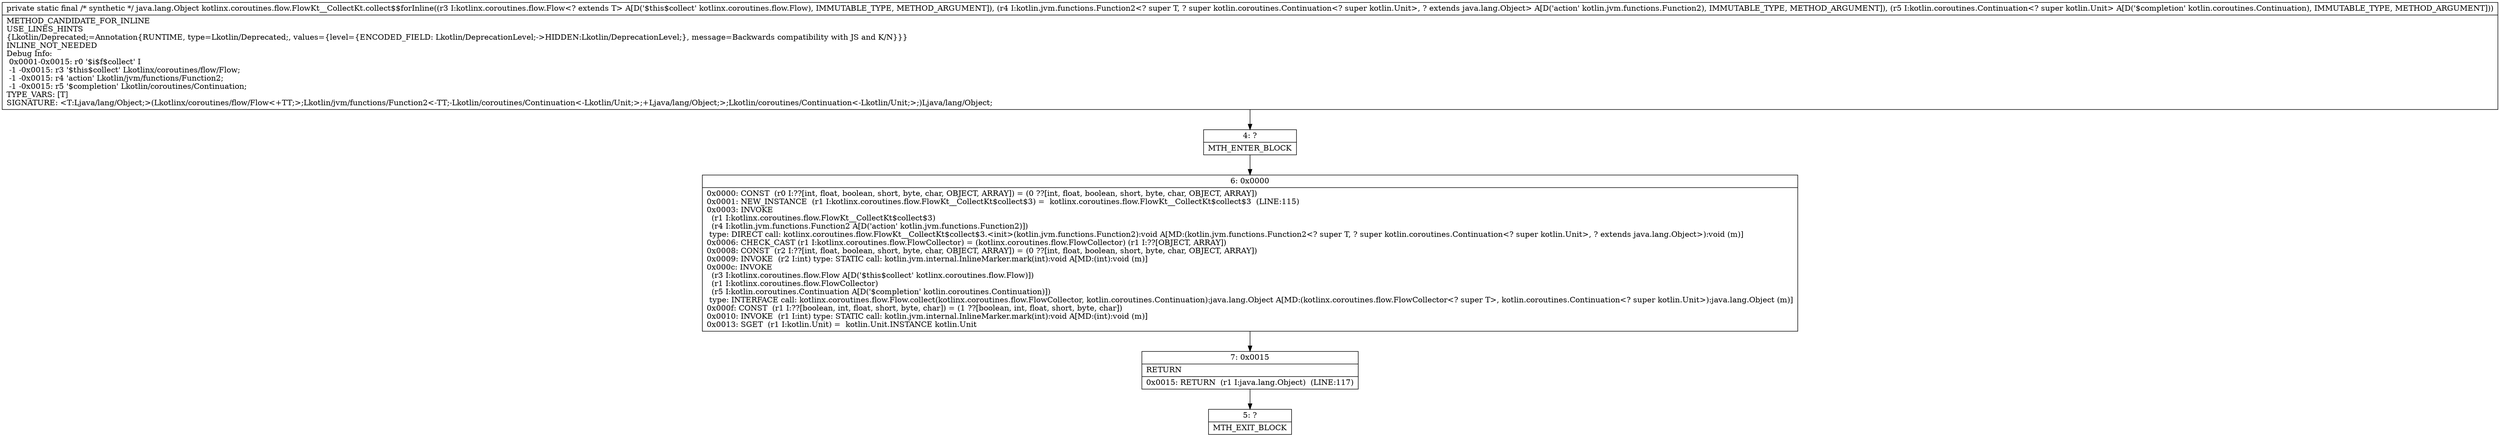 digraph "CFG forkotlinx.coroutines.flow.FlowKt__CollectKt.collect$$forInline(Lkotlinx\/coroutines\/flow\/Flow;Lkotlin\/jvm\/functions\/Function2;Lkotlin\/coroutines\/Continuation;)Ljava\/lang\/Object;" {
Node_4 [shape=record,label="{4\:\ ?|MTH_ENTER_BLOCK\l}"];
Node_6 [shape=record,label="{6\:\ 0x0000|0x0000: CONST  (r0 I:??[int, float, boolean, short, byte, char, OBJECT, ARRAY]) = (0 ??[int, float, boolean, short, byte, char, OBJECT, ARRAY]) \l0x0001: NEW_INSTANCE  (r1 I:kotlinx.coroutines.flow.FlowKt__CollectKt$collect$3) =  kotlinx.coroutines.flow.FlowKt__CollectKt$collect$3  (LINE:115)\l0x0003: INVOKE  \l  (r1 I:kotlinx.coroutines.flow.FlowKt__CollectKt$collect$3)\l  (r4 I:kotlin.jvm.functions.Function2 A[D('action' kotlin.jvm.functions.Function2)])\l type: DIRECT call: kotlinx.coroutines.flow.FlowKt__CollectKt$collect$3.\<init\>(kotlin.jvm.functions.Function2):void A[MD:(kotlin.jvm.functions.Function2\<? super T, ? super kotlin.coroutines.Continuation\<? super kotlin.Unit\>, ? extends java.lang.Object\>):void (m)]\l0x0006: CHECK_CAST (r1 I:kotlinx.coroutines.flow.FlowCollector) = (kotlinx.coroutines.flow.FlowCollector) (r1 I:??[OBJECT, ARRAY]) \l0x0008: CONST  (r2 I:??[int, float, boolean, short, byte, char, OBJECT, ARRAY]) = (0 ??[int, float, boolean, short, byte, char, OBJECT, ARRAY]) \l0x0009: INVOKE  (r2 I:int) type: STATIC call: kotlin.jvm.internal.InlineMarker.mark(int):void A[MD:(int):void (m)]\l0x000c: INVOKE  \l  (r3 I:kotlinx.coroutines.flow.Flow A[D('$this$collect' kotlinx.coroutines.flow.Flow)])\l  (r1 I:kotlinx.coroutines.flow.FlowCollector)\l  (r5 I:kotlin.coroutines.Continuation A[D('$completion' kotlin.coroutines.Continuation)])\l type: INTERFACE call: kotlinx.coroutines.flow.Flow.collect(kotlinx.coroutines.flow.FlowCollector, kotlin.coroutines.Continuation):java.lang.Object A[MD:(kotlinx.coroutines.flow.FlowCollector\<? super T\>, kotlin.coroutines.Continuation\<? super kotlin.Unit\>):java.lang.Object (m)]\l0x000f: CONST  (r1 I:??[boolean, int, float, short, byte, char]) = (1 ??[boolean, int, float, short, byte, char]) \l0x0010: INVOKE  (r1 I:int) type: STATIC call: kotlin.jvm.internal.InlineMarker.mark(int):void A[MD:(int):void (m)]\l0x0013: SGET  (r1 I:kotlin.Unit) =  kotlin.Unit.INSTANCE kotlin.Unit \l}"];
Node_7 [shape=record,label="{7\:\ 0x0015|RETURN\l|0x0015: RETURN  (r1 I:java.lang.Object)  (LINE:117)\l}"];
Node_5 [shape=record,label="{5\:\ ?|MTH_EXIT_BLOCK\l}"];
MethodNode[shape=record,label="{private static final \/* synthetic *\/ java.lang.Object kotlinx.coroutines.flow.FlowKt__CollectKt.collect$$forInline((r3 I:kotlinx.coroutines.flow.Flow\<? extends T\> A[D('$this$collect' kotlinx.coroutines.flow.Flow), IMMUTABLE_TYPE, METHOD_ARGUMENT]), (r4 I:kotlin.jvm.functions.Function2\<? super T, ? super kotlin.coroutines.Continuation\<? super kotlin.Unit\>, ? extends java.lang.Object\> A[D('action' kotlin.jvm.functions.Function2), IMMUTABLE_TYPE, METHOD_ARGUMENT]), (r5 I:kotlin.coroutines.Continuation\<? super kotlin.Unit\> A[D('$completion' kotlin.coroutines.Continuation), IMMUTABLE_TYPE, METHOD_ARGUMENT]))  | METHOD_CANDIDATE_FOR_INLINE\lUSE_LINES_HINTS\l\{Lkotlin\/Deprecated;=Annotation\{RUNTIME, type=Lkotlin\/Deprecated;, values=\{level=\{ENCODED_FIELD: Lkotlin\/DeprecationLevel;\-\>HIDDEN:Lkotlin\/DeprecationLevel;\}, message=Backwards compatibility with JS and K\/N\}\}\}\lINLINE_NOT_NEEDED\lDebug Info:\l  0x0001\-0x0015: r0 '$i$f$collect' I\l  \-1 \-0x0015: r3 '$this$collect' Lkotlinx\/coroutines\/flow\/Flow;\l  \-1 \-0x0015: r4 'action' Lkotlin\/jvm\/functions\/Function2;\l  \-1 \-0x0015: r5 '$completion' Lkotlin\/coroutines\/Continuation;\lTYPE_VARS: [T]\lSIGNATURE: \<T:Ljava\/lang\/Object;\>(Lkotlinx\/coroutines\/flow\/Flow\<+TT;\>;Lkotlin\/jvm\/functions\/Function2\<\-TT;\-Lkotlin\/coroutines\/Continuation\<\-Lkotlin\/Unit;\>;+Ljava\/lang\/Object;\>;Lkotlin\/coroutines\/Continuation\<\-Lkotlin\/Unit;\>;)Ljava\/lang\/Object;\l}"];
MethodNode -> Node_4;Node_4 -> Node_6;
Node_6 -> Node_7;
Node_7 -> Node_5;
}

